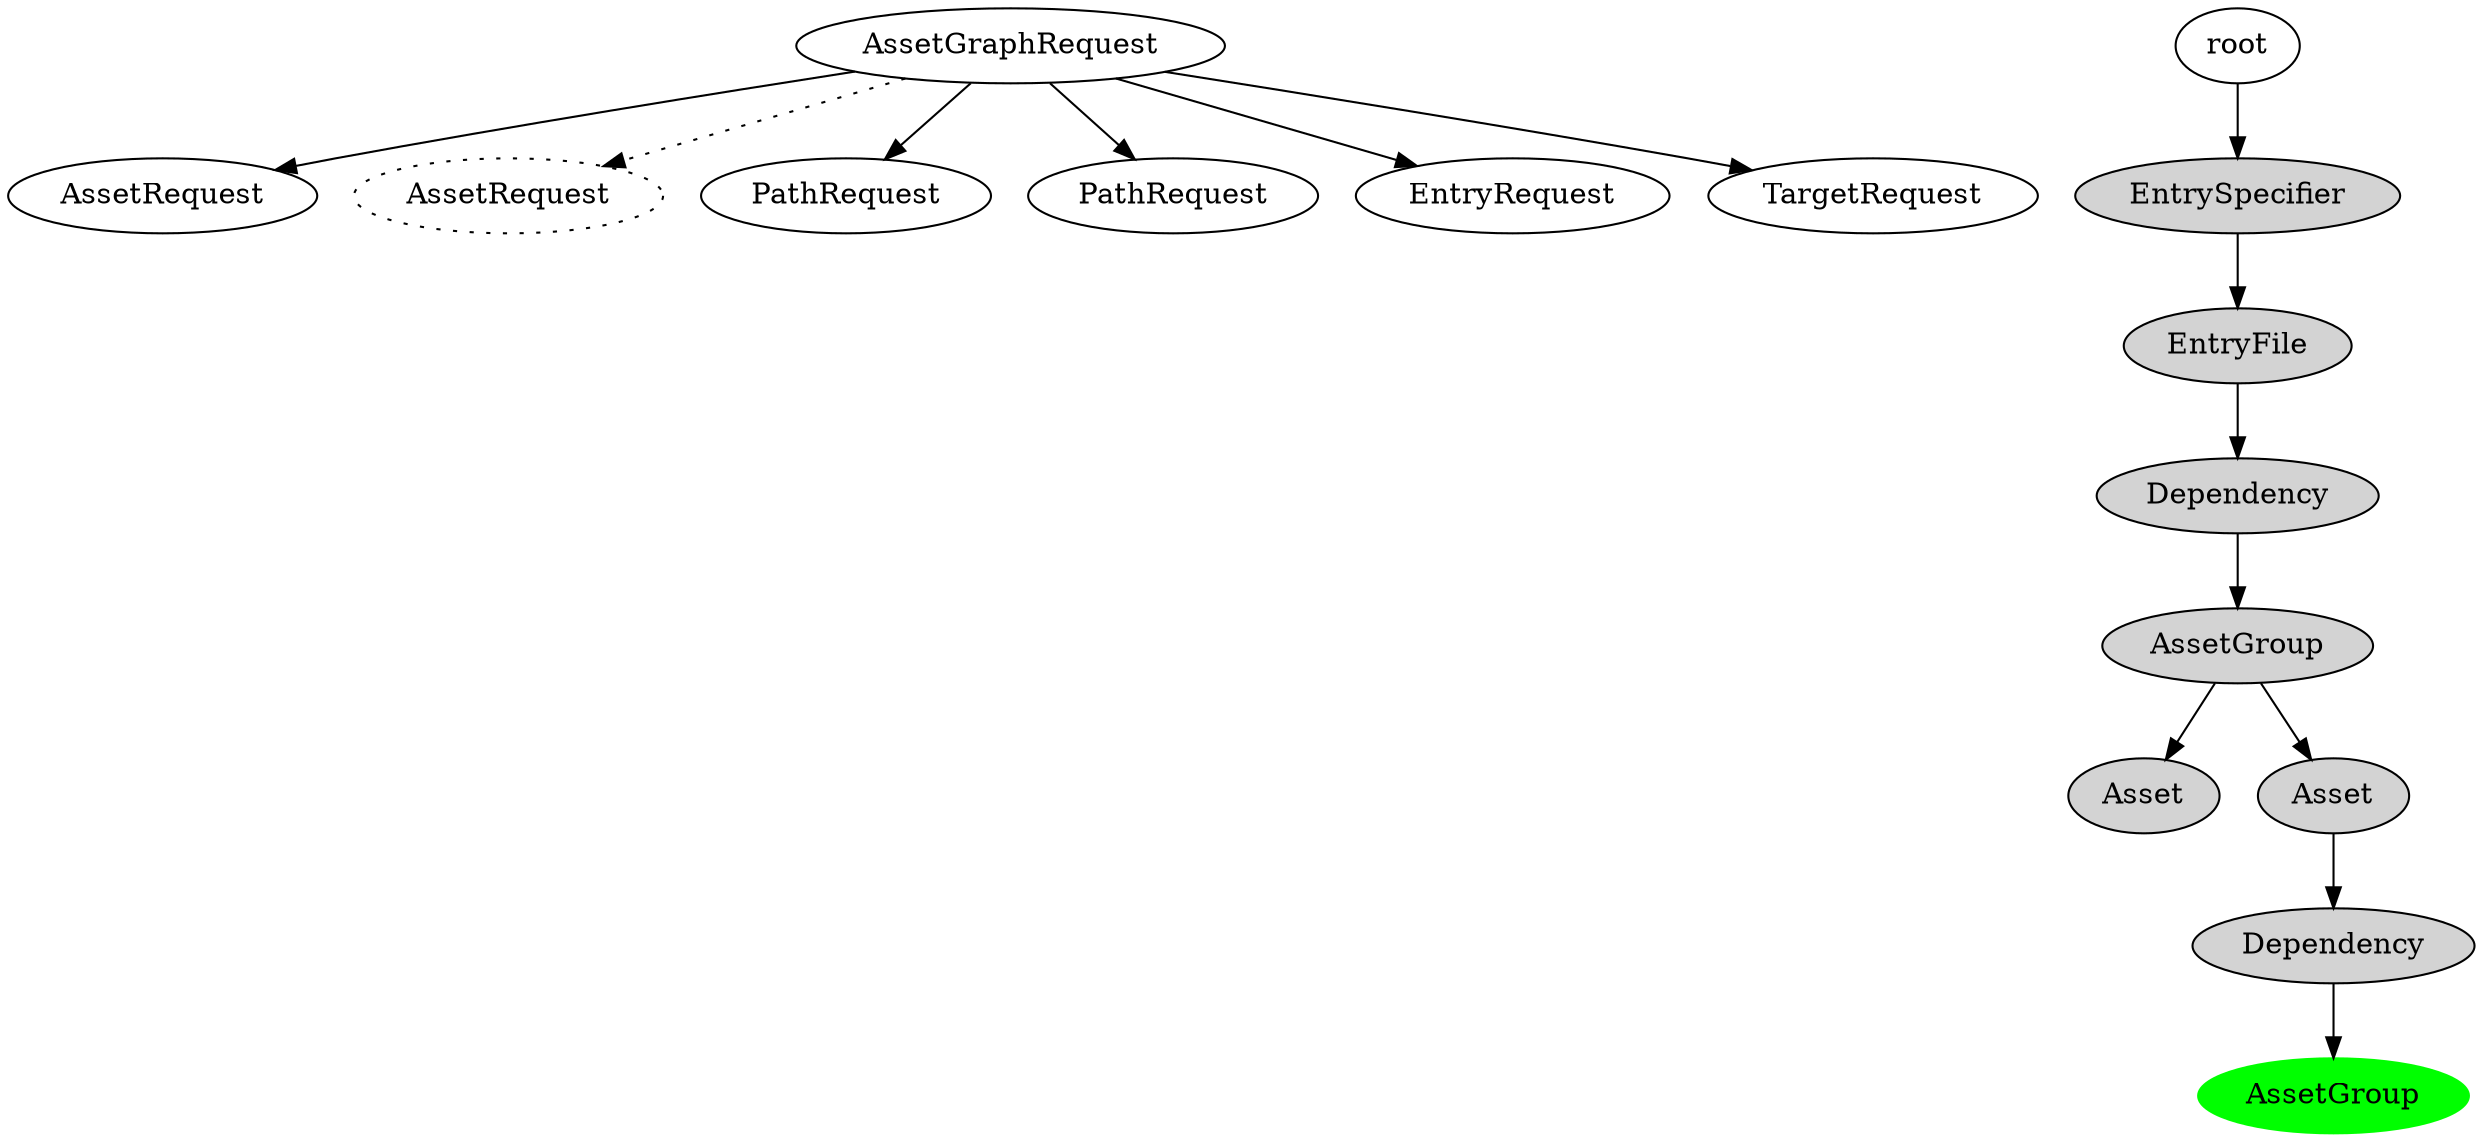 digraph {
    subgraph RequestGraph {
        AssetRequest1 [label=AssetRequest]
        AssetRequest2 [label=AssetRequest, style=dotted]
        PathRequest1 [label=PathRequest]
        PathRequest2 [label=PathRequest]

        AssetGraphRequest -> EntryRequest
        AssetGraphRequest -> TargetRequest
        AssetGraphRequest -> PathRequest1
        AssetGraphRequest -> AssetRequest1
        AssetGraphRequest -> AssetRequest2 [style=dotted]
        AssetGraphRequest -> PathRequest2
    }

    subgraph AssetGraph {
        EntrySpecifier [style=filled]
        EntryFile [style=filled]
        Dependency1 [style=filled]
        AssetGroup1 [label=AssetGroup, style=filled]
        AssetGroup2 [label=AssetGroup, style=filled, color=green]
        Asset1 [label=Asset, style=filled]
        Asset2 [label=Asset, style=filled]
        Dependency1 [label=Dependency]
        Dependency2 [label=Dependency, style=filled]

        root -> EntrySpecifier
        EntrySpecifier -> EntryFile
        EntryFile -> Dependency1
        Dependency1 -> AssetGroup1
        AssetGroup1 -> Asset1
        AssetGroup1 -> Asset2
        Asset2 -> Dependency2
        Dependency2 -> AssetGroup2
    }
}

